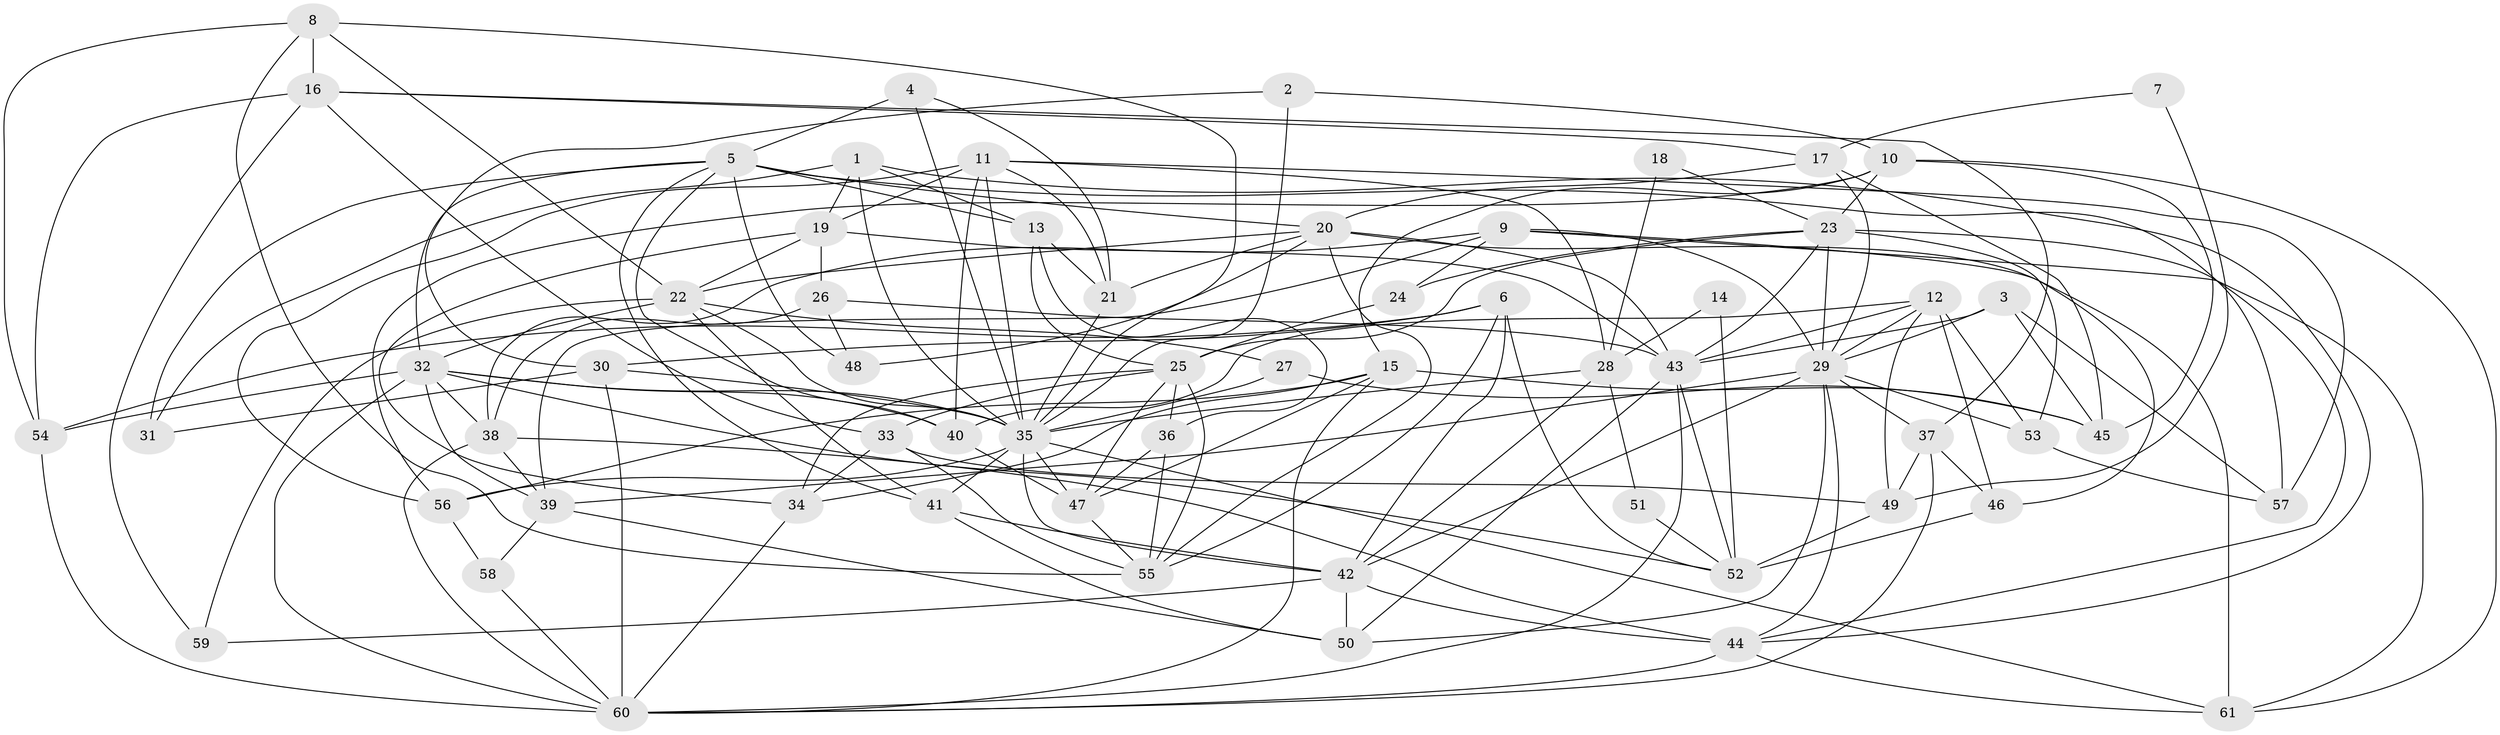 // original degree distribution, {4: 0.29508196721311475, 2: 0.1885245901639344, 5: 0.19672131147540983, 3: 0.18032786885245902, 8: 0.02459016393442623, 6: 0.08196721311475409, 7: 0.03278688524590164}
// Generated by graph-tools (version 1.1) at 2025/02/03/09/25 03:02:00]
// undirected, 61 vertices, 169 edges
graph export_dot {
graph [start="1"]
  node [color=gray90,style=filled];
  1;
  2;
  3;
  4;
  5;
  6;
  7;
  8;
  9;
  10;
  11;
  12;
  13;
  14;
  15;
  16;
  17;
  18;
  19;
  20;
  21;
  22;
  23;
  24;
  25;
  26;
  27;
  28;
  29;
  30;
  31;
  32;
  33;
  34;
  35;
  36;
  37;
  38;
  39;
  40;
  41;
  42;
  43;
  44;
  45;
  46;
  47;
  48;
  49;
  50;
  51;
  52;
  53;
  54;
  55;
  56;
  57;
  58;
  59;
  60;
  61;
  1 -- 13 [weight=1.0];
  1 -- 19 [weight=1.0];
  1 -- 31 [weight=1.0];
  1 -- 35 [weight=1.0];
  1 -- 44 [weight=1.0];
  2 -- 10 [weight=1.0];
  2 -- 30 [weight=1.0];
  2 -- 35 [weight=1.0];
  3 -- 29 [weight=1.0];
  3 -- 43 [weight=1.0];
  3 -- 45 [weight=1.0];
  3 -- 57 [weight=1.0];
  4 -- 5 [weight=1.0];
  4 -- 21 [weight=1.0];
  4 -- 35 [weight=1.0];
  5 -- 13 [weight=1.0];
  5 -- 20 [weight=1.0];
  5 -- 31 [weight=1.0];
  5 -- 32 [weight=1.0];
  5 -- 40 [weight=1.0];
  5 -- 41 [weight=1.0];
  5 -- 48 [weight=1.0];
  5 -- 57 [weight=1.0];
  6 -- 30 [weight=1.0];
  6 -- 42 [weight=1.0];
  6 -- 52 [weight=1.0];
  6 -- 54 [weight=1.0];
  6 -- 55 [weight=1.0];
  7 -- 17 [weight=1.0];
  7 -- 49 [weight=1.0];
  8 -- 16 [weight=1.0];
  8 -- 22 [weight=1.0];
  8 -- 35 [weight=1.0];
  8 -- 54 [weight=1.0];
  8 -- 55 [weight=1.0];
  9 -- 24 [weight=1.0];
  9 -- 29 [weight=2.0];
  9 -- 38 [weight=1.0];
  9 -- 39 [weight=1.0];
  9 -- 46 [weight=1.0];
  9 -- 61 [weight=1.0];
  10 -- 15 [weight=1.0];
  10 -- 23 [weight=1.0];
  10 -- 45 [weight=1.0];
  10 -- 56 [weight=1.0];
  10 -- 61 [weight=1.0];
  11 -- 19 [weight=1.0];
  11 -- 21 [weight=1.0];
  11 -- 28 [weight=2.0];
  11 -- 35 [weight=2.0];
  11 -- 40 [weight=1.0];
  11 -- 56 [weight=1.0];
  11 -- 57 [weight=1.0];
  12 -- 29 [weight=1.0];
  12 -- 40 [weight=1.0];
  12 -- 43 [weight=1.0];
  12 -- 46 [weight=1.0];
  12 -- 49 [weight=1.0];
  12 -- 53 [weight=1.0];
  13 -- 21 [weight=1.0];
  13 -- 25 [weight=1.0];
  13 -- 36 [weight=1.0];
  14 -- 28 [weight=1.0];
  14 -- 52 [weight=1.0];
  15 -- 34 [weight=1.0];
  15 -- 45 [weight=1.0];
  15 -- 47 [weight=1.0];
  15 -- 56 [weight=1.0];
  15 -- 60 [weight=1.0];
  16 -- 17 [weight=1.0];
  16 -- 33 [weight=1.0];
  16 -- 37 [weight=1.0];
  16 -- 54 [weight=1.0];
  16 -- 59 [weight=1.0];
  17 -- 20 [weight=1.0];
  17 -- 29 [weight=2.0];
  17 -- 45 [weight=1.0];
  18 -- 23 [weight=1.0];
  18 -- 28 [weight=1.0];
  19 -- 22 [weight=1.0];
  19 -- 26 [weight=1.0];
  19 -- 34 [weight=1.0];
  19 -- 43 [weight=1.0];
  20 -- 21 [weight=1.0];
  20 -- 22 [weight=1.0];
  20 -- 43 [weight=1.0];
  20 -- 48 [weight=1.0];
  20 -- 55 [weight=1.0];
  20 -- 61 [weight=1.0];
  21 -- 35 [weight=1.0];
  22 -- 27 [weight=1.0];
  22 -- 32 [weight=1.0];
  22 -- 35 [weight=1.0];
  22 -- 41 [weight=1.0];
  22 -- 59 [weight=1.0];
  23 -- 24 [weight=1.0];
  23 -- 25 [weight=1.0];
  23 -- 29 [weight=3.0];
  23 -- 43 [weight=1.0];
  23 -- 44 [weight=1.0];
  23 -- 53 [weight=1.0];
  24 -- 25 [weight=1.0];
  25 -- 33 [weight=1.0];
  25 -- 34 [weight=1.0];
  25 -- 36 [weight=1.0];
  25 -- 47 [weight=1.0];
  25 -- 55 [weight=1.0];
  26 -- 38 [weight=1.0];
  26 -- 43 [weight=1.0];
  26 -- 48 [weight=1.0];
  27 -- 35 [weight=1.0];
  27 -- 45 [weight=1.0];
  28 -- 35 [weight=2.0];
  28 -- 42 [weight=1.0];
  28 -- 51 [weight=1.0];
  29 -- 37 [weight=1.0];
  29 -- 39 [weight=1.0];
  29 -- 42 [weight=1.0];
  29 -- 44 [weight=1.0];
  29 -- 50 [weight=1.0];
  29 -- 53 [weight=1.0];
  30 -- 31 [weight=1.0];
  30 -- 35 [weight=1.0];
  30 -- 60 [weight=1.0];
  32 -- 35 [weight=1.0];
  32 -- 38 [weight=1.0];
  32 -- 39 [weight=1.0];
  32 -- 40 [weight=1.0];
  32 -- 52 [weight=1.0];
  32 -- 54 [weight=1.0];
  32 -- 60 [weight=1.0];
  33 -- 34 [weight=1.0];
  33 -- 49 [weight=1.0];
  33 -- 55 [weight=1.0];
  34 -- 60 [weight=1.0];
  35 -- 41 [weight=1.0];
  35 -- 42 [weight=1.0];
  35 -- 47 [weight=2.0];
  35 -- 56 [weight=1.0];
  35 -- 61 [weight=1.0];
  36 -- 47 [weight=1.0];
  36 -- 55 [weight=1.0];
  37 -- 46 [weight=1.0];
  37 -- 49 [weight=1.0];
  37 -- 60 [weight=1.0];
  38 -- 39 [weight=1.0];
  38 -- 44 [weight=1.0];
  38 -- 60 [weight=1.0];
  39 -- 50 [weight=1.0];
  39 -- 58 [weight=1.0];
  40 -- 47 [weight=2.0];
  41 -- 42 [weight=1.0];
  41 -- 50 [weight=1.0];
  42 -- 44 [weight=1.0];
  42 -- 50 [weight=2.0];
  42 -- 59 [weight=1.0];
  43 -- 50 [weight=1.0];
  43 -- 52 [weight=1.0];
  43 -- 60 [weight=1.0];
  44 -- 60 [weight=1.0];
  44 -- 61 [weight=1.0];
  46 -- 52 [weight=1.0];
  47 -- 55 [weight=1.0];
  49 -- 52 [weight=1.0];
  51 -- 52 [weight=1.0];
  53 -- 57 [weight=1.0];
  54 -- 60 [weight=2.0];
  56 -- 58 [weight=2.0];
  58 -- 60 [weight=1.0];
}
